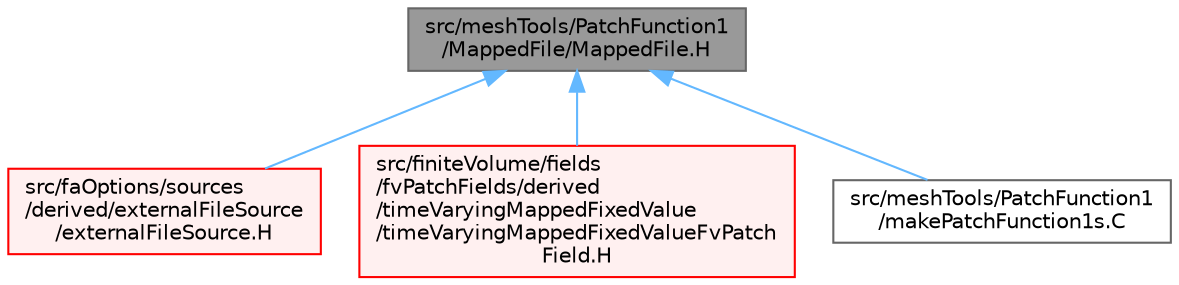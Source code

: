 digraph "src/meshTools/PatchFunction1/MappedFile/MappedFile.H"
{
 // LATEX_PDF_SIZE
  bgcolor="transparent";
  edge [fontname=Helvetica,fontsize=10,labelfontname=Helvetica,labelfontsize=10];
  node [fontname=Helvetica,fontsize=10,shape=box,height=0.2,width=0.4];
  Node1 [id="Node000001",label="src/meshTools/PatchFunction1\l/MappedFile/MappedFile.H",height=0.2,width=0.4,color="gray40", fillcolor="grey60", style="filled", fontcolor="black",tooltip=" "];
  Node1 -> Node2 [id="edge1_Node000001_Node000002",dir="back",color="steelblue1",style="solid",tooltip=" "];
  Node2 [id="Node000002",label="src/faOptions/sources\l/derived/externalFileSource\l/externalFileSource.H",height=0.2,width=0.4,color="red", fillcolor="#FFF0F0", style="filled",URL="$externalFileSource_8H.html",tooltip=" "];
  Node1 -> Node4 [id="edge2_Node000001_Node000004",dir="back",color="steelblue1",style="solid",tooltip=" "];
  Node4 [id="Node000004",label="src/finiteVolume/fields\l/fvPatchFields/derived\l/timeVaryingMappedFixedValue\l/timeVaryingMappedFixedValueFvPatch\lField.H",height=0.2,width=0.4,color="red", fillcolor="#FFF0F0", style="filled",URL="$timeVaryingMappedFixedValueFvPatchField_8H.html",tooltip=" "];
  Node1 -> Node7 [id="edge3_Node000001_Node000007",dir="back",color="steelblue1",style="solid",tooltip=" "];
  Node7 [id="Node000007",label="src/meshTools/PatchFunction1\l/makePatchFunction1s.C",height=0.2,width=0.4,color="grey40", fillcolor="white", style="filled",URL="$makePatchFunction1s_8C.html",tooltip=" "];
}
